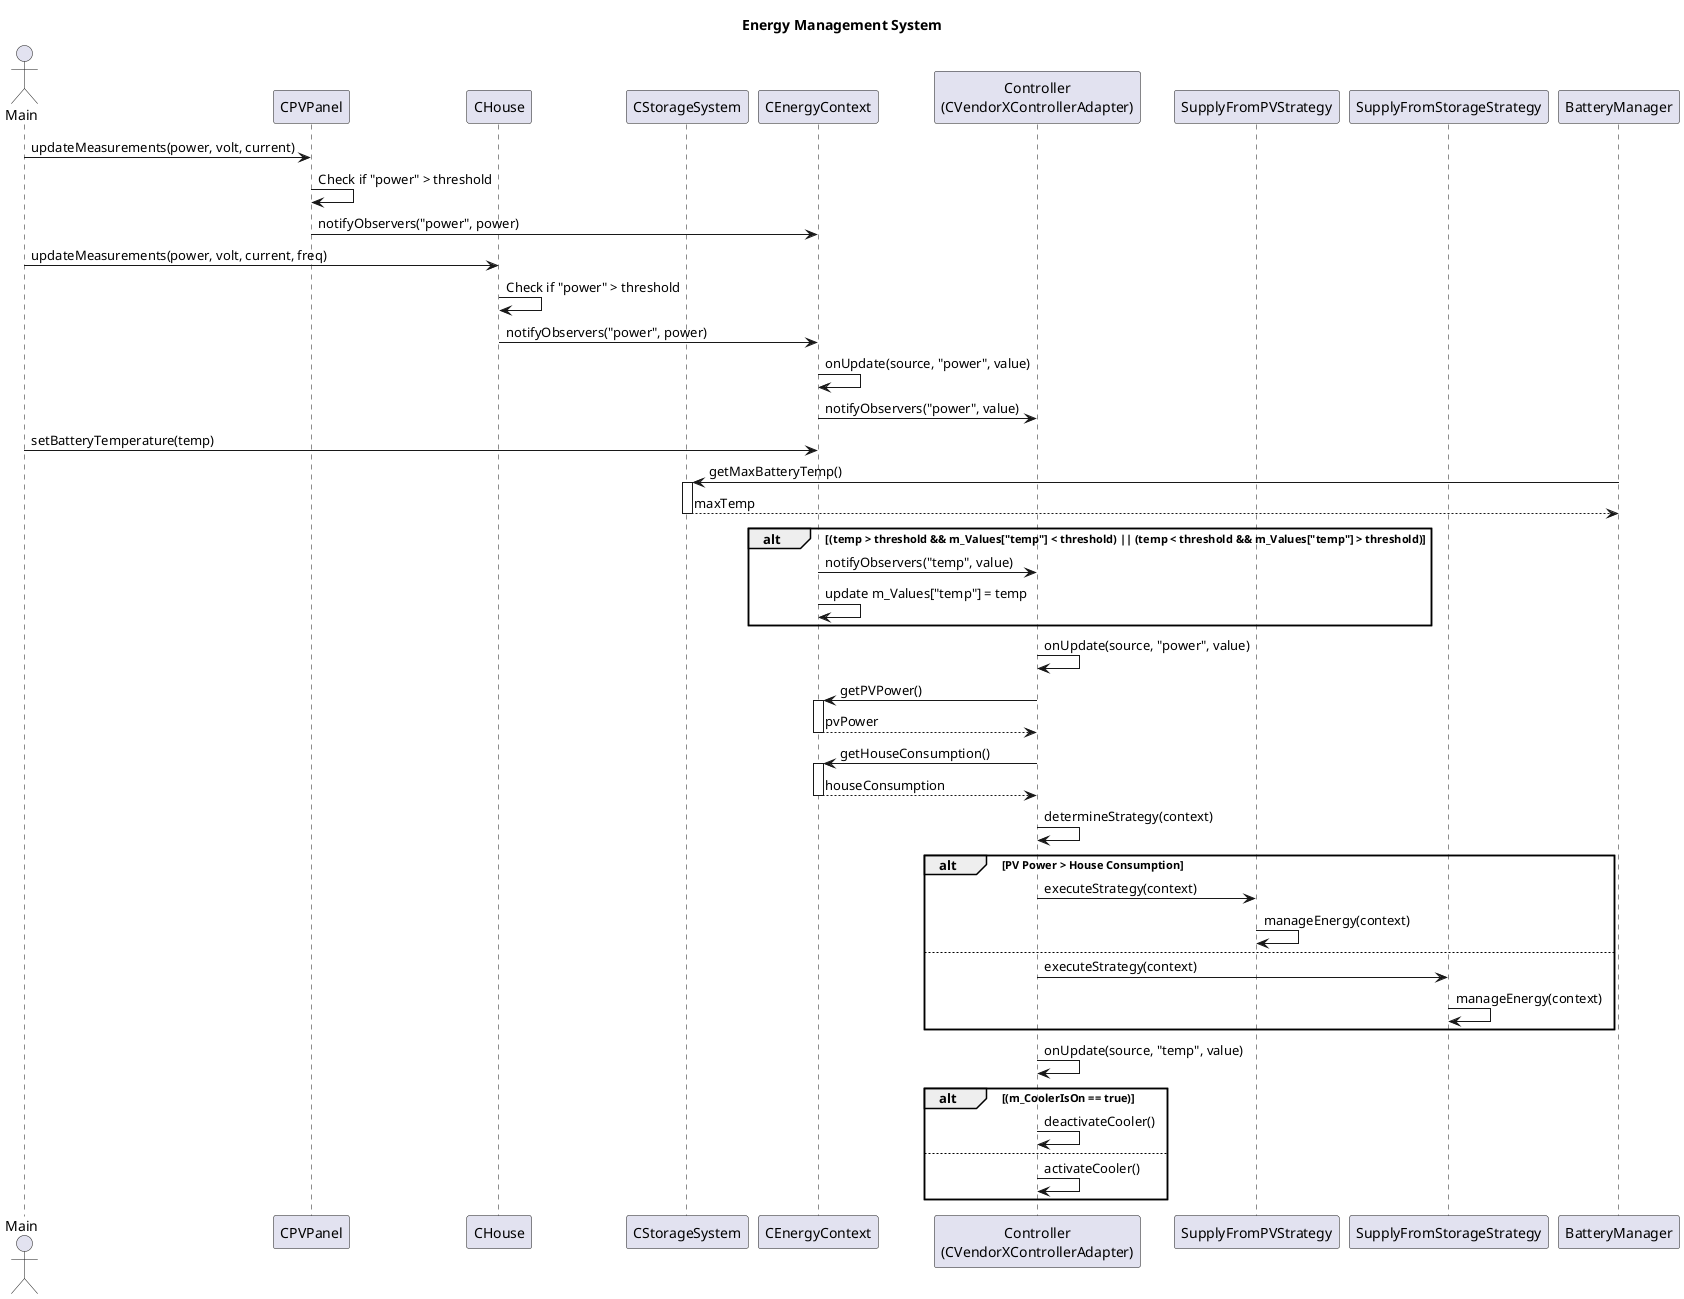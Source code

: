 @startuml Sequence Diagram
title Energy Management System

actor Main

participant "CPVPanel" as CPV
participant "CHouse" as House
participant "CStorageSystem" as Storage
participant "CEnergyContext" as EnergyContext
participant "Controller\n(CVendorXControllerAdapter)" as Controller
participant "SupplyFromPVStrategy" as PVStrategy
participant "SupplyFromStorageStrategy" as StorageStrategy

Main -> CPV: updateMeasurements(power, volt, current)
CPV -> CPV: Check if "power" > threshold
CPV -> EnergyContext: notifyObservers("power", power)

Main -> House: updateMeasurements(power, volt, current, freq)
House -> House: Check if "power" > threshold
House -> EnergyContext: notifyObservers("power", power)

EnergyContext -> EnergyContext: onUpdate(source, "power", value)
EnergyContext -> Controller: notifyObservers("power", value)

Main -> EnergyContext: setBatteryTemperature(temp)
BatteryManager -> Storage: getMaxBatteryTemp()
activate Storage
Storage --> BatteryManager: maxTemp
deactivate Storage
alt (temp > threshold && m_Values["temp"] < threshold) || (temp < threshold && m_Values["temp"] > threshold)
    EnergyContext -> Controller: notifyObservers("temp", value)
    EnergyContext -> EnergyContext: update m_Values["temp"] = temp
end

Controller -> Controller: onUpdate(source, "power", value)
Controller -> EnergyContext: getPVPower()
activate EnergyContext
EnergyContext --> Controller: pvPower
deactivate EnergyContext
Controller -> EnergyContext: getHouseConsumption()
activate EnergyContext
EnergyContext --> Controller: houseConsumption
deactivate EnergyContext
Controller -> Controller: determineStrategy(context)
alt PV Power > House Consumption
    Controller -> PVStrategy: executeStrategy(context)
    PVStrategy -> PVStrategy: manageEnergy(context)
else
    Controller -> StorageStrategy: executeStrategy(context)
    StorageStrategy -> StorageStrategy: manageEnergy(context)
end

Controller -> Controller: onUpdate(source, "temp", value)
alt (m_CoolerIsOn == true)
    Controller-> Controller: deactivateCooler()
else
    Controller-> Controller: activateCooler()
end

@enduml
